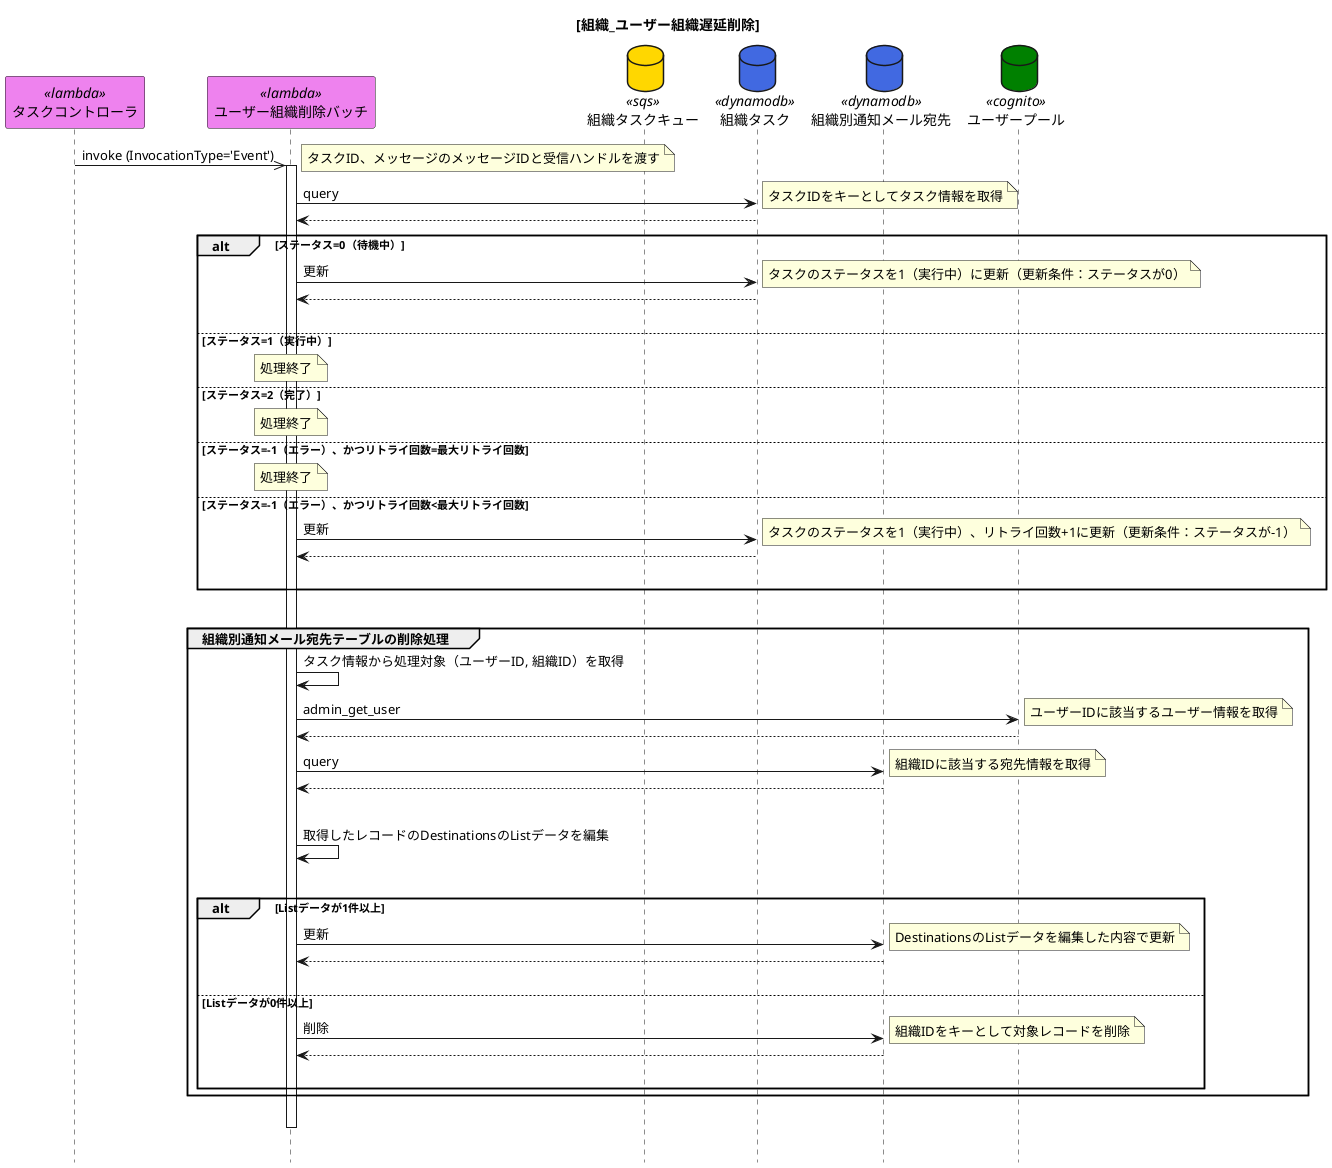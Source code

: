 @startuml{Batch_組織_ユーザー組織遅延削除.png}
title [組織_ユーザー組織遅延削除]
hide footbox

participant タスクコントローラ as controller <<lambda>> #violet
participant ユーザー組織削除バッチ as batch_org_delete <<lambda>> #violet
database 組織タスクキュー as queue_org_task <<sqs>> #gold
database 組織タスク as table_org_task <<dynamodb>> #royalblue
database 組織別通知メール宛先 as table_org_notice <<dynamodb>> #royalblue
database ユーザープール as cognito_user_pool <<cognito>> #green


controller ->> batch_org_delete :invoke (InvocationType='Event')
note right :タスクID、メッセージのメッセージIDと受信ハンドルを渡す
activate batch_org_delete
    batch_org_delete -> table_org_task :query
    note right :タスクIDをキーとしてタスク情報を取得
    table_org_task --> batch_org_delete
    alt ステータス=0（待機中）
        batch_org_delete -> table_org_task :更新
        note right :タスクのステータスを1（実行中）に更新（更新条件：ステータスが0）
        table_org_task --> batch_org_delete
        |||
    else ステータス=1（実行中）
        note over batch_org_delete: 処理終了
    else ステータス=2（完了）
        note over batch_org_delete: 処理終了
    else ステータス=-1（エラー）、かつリトライ回数=最大リトライ回数
        note over batch_org_delete: 処理終了
    else ステータス=-1（エラー）、かつリトライ回数<最大リトライ回数
        batch_org_delete -> table_org_task :更新
        note right :タスクのステータスを1（実行中）、リトライ回数+1に更新（更新条件：ステータスが-1）
        table_org_task --> batch_org_delete
        |||
    end
    |||
    group 組織別通知メール宛先テーブルの削除処理
        batch_org_delete -> batch_org_delete :タスク情報から処理対象（ユーザーID, 組織ID）を取得
        batch_org_delete -> cognito_user_pool :admin_get_user
        note right :ユーザーIDに該当するユーザー情報を取得
        cognito_user_pool --> batch_org_delete
        batch_org_delete -> table_org_notice :query
        note right :組織IDに該当する宛先情報を取得
        table_org_notice --> batch_org_delete
        |||
        batch_org_delete -> batch_org_delete: 取得したレコードのDestinationsのListデータを編集
        |||
        alt Listデータが1件以上
            batch_org_delete -> table_org_notice :更新
            note right :DestinationsのListデータを編集した内容で更新
            table_org_notice --> batch_org_delete
            |||
        else Listデータが0件以上
            batch_org_delete -> table_org_notice :削除
            note right :組織IDをキーとして対象レコードを削除
            table_org_notice --> batch_org_delete
            |||
        end
    end
    |||
deactivate batch_org_delete
|||



@enduml
